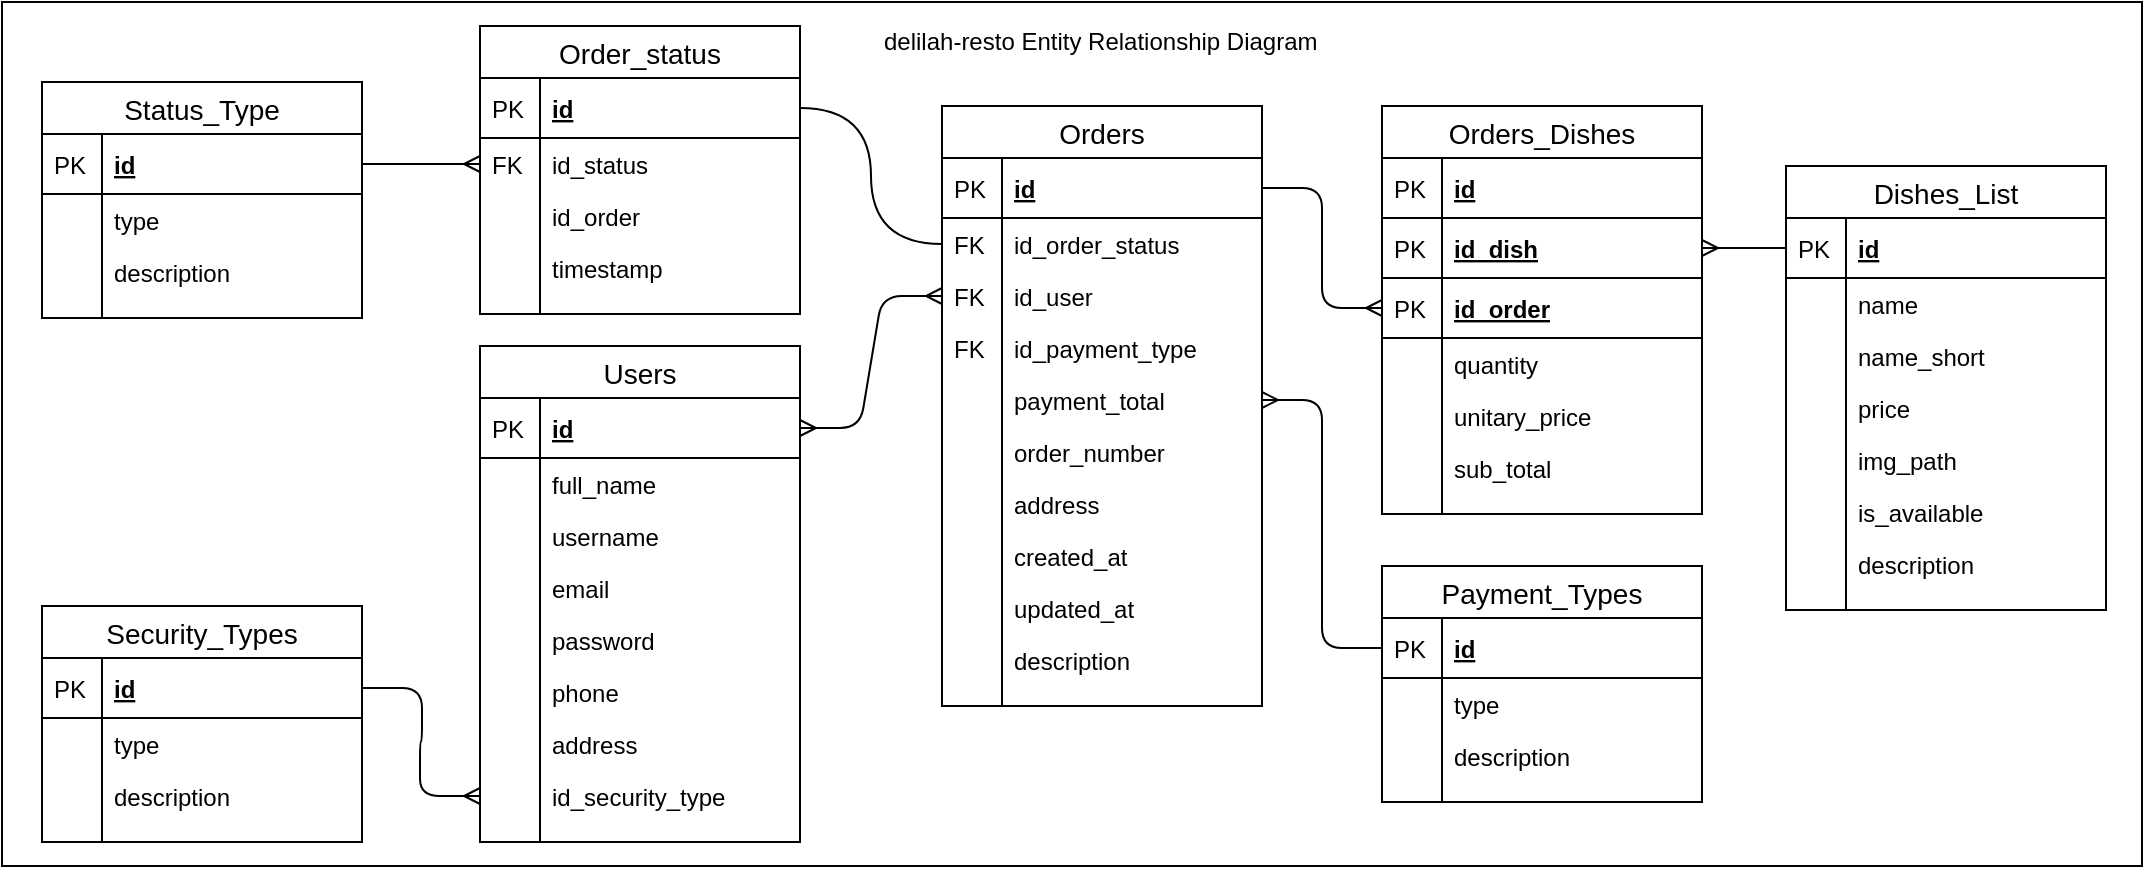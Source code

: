 <mxfile version="13.2.4" type="device"><diagram name="Page-1" id="e56a1550-8fbb-45ad-956c-1786394a9013"><mxGraphModel dx="1278" dy="1390" grid="1" gridSize="10" guides="1" tooltips="1" connect="1" arrows="1" fold="1" page="1" pageScale="1" pageWidth="1100" pageHeight="850" background="#ffffff" math="0" shadow="0"><root><mxCell id="0"/><mxCell id="1" parent="0"/><mxCell id="ameJ8bf6RrsIPNFNoTYk-157" value="" style="rounded=0;whiteSpace=wrap;html=1;" parent="1" vertex="1"><mxGeometry x="30" y="-32" width="1070" height="432" as="geometry"/></mxCell><mxCell id="ameJ8bf6RrsIPNFNoTYk-36" value="Orders" style="swimlane;fontStyle=0;childLayout=stackLayout;horizontal=1;startSize=26;horizontalStack=0;resizeParent=1;resizeParentMax=0;resizeLast=0;collapsible=1;marginBottom=0;align=center;fontSize=14;" parent="1" vertex="1"><mxGeometry x="500" y="20" width="160" height="300" as="geometry"/></mxCell><mxCell id="ameJ8bf6RrsIPNFNoTYk-37" value="id" style="shape=partialRectangle;top=0;left=0;right=0;bottom=1;align=left;verticalAlign=middle;fillColor=none;spacingLeft=34;spacingRight=4;overflow=hidden;rotatable=0;points=[[0,0.5],[1,0.5]];portConstraint=eastwest;dropTarget=0;fontStyle=5;fontSize=12;" parent="ameJ8bf6RrsIPNFNoTYk-36" vertex="1"><mxGeometry y="26" width="160" height="30" as="geometry"/></mxCell><mxCell id="ameJ8bf6RrsIPNFNoTYk-38" value="PK" style="shape=partialRectangle;top=0;left=0;bottom=0;fillColor=none;align=left;verticalAlign=middle;spacingLeft=4;spacingRight=4;overflow=hidden;rotatable=0;points=[];portConstraint=eastwest;part=1;fontSize=12;" parent="ameJ8bf6RrsIPNFNoTYk-37" vertex="1" connectable="0"><mxGeometry width="30" height="30" as="geometry"/></mxCell><mxCell id="LwwkhVzEmKCpredqibj8-4" value="id_order_status" style="shape=partialRectangle;top=0;left=0;right=0;bottom=0;align=left;verticalAlign=top;fillColor=none;spacingLeft=34;spacingRight=4;overflow=hidden;rotatable=0;points=[[0,0.5],[1,0.5]];portConstraint=eastwest;dropTarget=0;fontSize=12;" parent="ameJ8bf6RrsIPNFNoTYk-36" vertex="1"><mxGeometry y="56" width="160" height="26" as="geometry"/></mxCell><mxCell id="LwwkhVzEmKCpredqibj8-5" value="FK" style="shape=partialRectangle;top=0;left=0;bottom=0;fillColor=none;align=left;verticalAlign=top;spacingLeft=4;spacingRight=4;overflow=hidden;rotatable=0;points=[];portConstraint=eastwest;part=1;fontSize=12;" parent="LwwkhVzEmKCpredqibj8-4" vertex="1" connectable="0"><mxGeometry width="30" height="26" as="geometry"/></mxCell><mxCell id="ameJ8bf6RrsIPNFNoTYk-39" value="id_user" style="shape=partialRectangle;top=0;left=0;right=0;bottom=0;align=left;verticalAlign=top;fillColor=none;spacingLeft=34;spacingRight=4;overflow=hidden;rotatable=0;points=[[0,0.5],[1,0.5]];portConstraint=eastwest;dropTarget=0;fontSize=12;" parent="ameJ8bf6RrsIPNFNoTYk-36" vertex="1"><mxGeometry y="82" width="160" height="26" as="geometry"/></mxCell><mxCell id="ameJ8bf6RrsIPNFNoTYk-40" value="FK" style="shape=partialRectangle;top=0;left=0;bottom=0;fillColor=none;align=left;verticalAlign=top;spacingLeft=4;spacingRight=4;overflow=hidden;rotatable=0;points=[];portConstraint=eastwest;part=1;fontSize=12;" parent="ameJ8bf6RrsIPNFNoTYk-39" vertex="1" connectable="0"><mxGeometry width="30" height="26" as="geometry"/></mxCell><mxCell id="ameJ8bf6RrsIPNFNoTYk-50" value="id_payment_type" style="shape=partialRectangle;top=0;left=0;right=0;bottom=0;align=left;verticalAlign=top;fillColor=none;spacingLeft=34;spacingRight=4;overflow=hidden;rotatable=0;points=[[0,0.5],[1,0.5]];portConstraint=eastwest;dropTarget=0;fontSize=12;" parent="ameJ8bf6RrsIPNFNoTYk-36" vertex="1"><mxGeometry y="108" width="160" height="26" as="geometry"/></mxCell><mxCell id="ameJ8bf6RrsIPNFNoTYk-51" value="FK" style="shape=partialRectangle;top=0;left=0;bottom=0;fillColor=none;align=left;verticalAlign=top;spacingLeft=4;spacingRight=4;overflow=hidden;rotatable=0;points=[];portConstraint=eastwest;part=1;fontSize=12;" parent="ameJ8bf6RrsIPNFNoTYk-50" vertex="1" connectable="0"><mxGeometry width="30" height="26" as="geometry"/></mxCell><mxCell id="ameJ8bf6RrsIPNFNoTYk-92" value="payment_total" style="shape=partialRectangle;top=0;left=0;right=0;bottom=0;align=left;verticalAlign=top;fillColor=none;spacingLeft=34;spacingRight=4;overflow=hidden;rotatable=0;points=[[0,0.5],[1,0.5]];portConstraint=eastwest;dropTarget=0;fontSize=12;" parent="ameJ8bf6RrsIPNFNoTYk-36" vertex="1"><mxGeometry y="134" width="160" height="26" as="geometry"/></mxCell><mxCell id="ameJ8bf6RrsIPNFNoTYk-93" value="" style="shape=partialRectangle;top=0;left=0;bottom=0;fillColor=none;align=left;verticalAlign=top;spacingLeft=4;spacingRight=4;overflow=hidden;rotatable=0;points=[];portConstraint=eastwest;part=1;fontSize=12;" parent="ameJ8bf6RrsIPNFNoTYk-92" vertex="1" connectable="0"><mxGeometry width="30" height="26" as="geometry"/></mxCell><mxCell id="ameJ8bf6RrsIPNFNoTYk-96" value="order_number" style="shape=partialRectangle;top=0;left=0;right=0;bottom=0;align=left;verticalAlign=top;fillColor=none;spacingLeft=34;spacingRight=4;overflow=hidden;rotatable=0;points=[[0,0.5],[1,0.5]];portConstraint=eastwest;dropTarget=0;fontSize=12;" parent="ameJ8bf6RrsIPNFNoTYk-36" vertex="1"><mxGeometry y="160" width="160" height="26" as="geometry"/></mxCell><mxCell id="ameJ8bf6RrsIPNFNoTYk-97" value="" style="shape=partialRectangle;top=0;left=0;bottom=0;fillColor=none;align=left;verticalAlign=top;spacingLeft=4;spacingRight=4;overflow=hidden;rotatable=0;points=[];portConstraint=eastwest;part=1;fontSize=12;" parent="ameJ8bf6RrsIPNFNoTYk-96" vertex="1" connectable="0"><mxGeometry width="30" height="26" as="geometry"/></mxCell><mxCell id="ameJ8bf6RrsIPNFNoTYk-98" value="address" style="shape=partialRectangle;top=0;left=0;right=0;bottom=0;align=left;verticalAlign=top;fillColor=none;spacingLeft=34;spacingRight=4;overflow=hidden;rotatable=0;points=[[0,0.5],[1,0.5]];portConstraint=eastwest;dropTarget=0;fontSize=12;" parent="ameJ8bf6RrsIPNFNoTYk-36" vertex="1"><mxGeometry y="186" width="160" height="26" as="geometry"/></mxCell><mxCell id="ameJ8bf6RrsIPNFNoTYk-99" value="" style="shape=partialRectangle;top=0;left=0;bottom=0;fillColor=none;align=left;verticalAlign=top;spacingLeft=4;spacingRight=4;overflow=hidden;rotatable=0;points=[];portConstraint=eastwest;part=1;fontSize=12;" parent="ameJ8bf6RrsIPNFNoTYk-98" vertex="1" connectable="0"><mxGeometry width="30" height="26" as="geometry"/></mxCell><mxCell id="ameJ8bf6RrsIPNFNoTYk-100" value="created_at" style="shape=partialRectangle;top=0;left=0;right=0;bottom=0;align=left;verticalAlign=top;fillColor=none;spacingLeft=34;spacingRight=4;overflow=hidden;rotatable=0;points=[[0,0.5],[1,0.5]];portConstraint=eastwest;dropTarget=0;fontSize=12;" parent="ameJ8bf6RrsIPNFNoTYk-36" vertex="1"><mxGeometry y="212" width="160" height="26" as="geometry"/></mxCell><mxCell id="ameJ8bf6RrsIPNFNoTYk-101" value="" style="shape=partialRectangle;top=0;left=0;bottom=0;fillColor=none;align=left;verticalAlign=top;spacingLeft=4;spacingRight=4;overflow=hidden;rotatable=0;points=[];portConstraint=eastwest;part=1;fontSize=12;" parent="ameJ8bf6RrsIPNFNoTYk-100" vertex="1" connectable="0"><mxGeometry width="30" height="26" as="geometry"/></mxCell><mxCell id="G7r_uUaBC3hLuh5EXzXJ-11" value="updated_at" style="shape=partialRectangle;top=0;left=0;right=0;bottom=0;align=left;verticalAlign=top;fillColor=none;spacingLeft=34;spacingRight=4;overflow=hidden;rotatable=0;points=[[0,0.5],[1,0.5]];portConstraint=eastwest;dropTarget=0;fontSize=12;" vertex="1" parent="ameJ8bf6RrsIPNFNoTYk-36"><mxGeometry y="238" width="160" height="26" as="geometry"/></mxCell><mxCell id="G7r_uUaBC3hLuh5EXzXJ-12" value="" style="shape=partialRectangle;top=0;left=0;bottom=0;fillColor=none;align=left;verticalAlign=top;spacingLeft=4;spacingRight=4;overflow=hidden;rotatable=0;points=[];portConstraint=eastwest;part=1;fontSize=12;" vertex="1" connectable="0" parent="G7r_uUaBC3hLuh5EXzXJ-11"><mxGeometry width="30" height="26" as="geometry"/></mxCell><mxCell id="dziBajmSsHBGltMWX1kv-1" value="description" style="shape=partialRectangle;top=0;left=0;right=0;bottom=0;align=left;verticalAlign=top;fillColor=none;spacingLeft=34;spacingRight=4;overflow=hidden;rotatable=0;points=[[0,0.5],[1,0.5]];portConstraint=eastwest;dropTarget=0;fontSize=12;" parent="ameJ8bf6RrsIPNFNoTYk-36" vertex="1"><mxGeometry y="264" width="160" height="26" as="geometry"/></mxCell><mxCell id="dziBajmSsHBGltMWX1kv-2" value="" style="shape=partialRectangle;top=0;left=0;bottom=0;fillColor=none;align=left;verticalAlign=top;spacingLeft=4;spacingRight=4;overflow=hidden;rotatable=0;points=[];portConstraint=eastwest;part=1;fontSize=12;" parent="dziBajmSsHBGltMWX1kv-1" vertex="1" connectable="0"><mxGeometry width="30" height="26" as="geometry"/></mxCell><mxCell id="ameJ8bf6RrsIPNFNoTYk-45" value="" style="shape=partialRectangle;top=0;left=0;right=0;bottom=0;align=left;verticalAlign=top;fillColor=none;spacingLeft=34;spacingRight=4;overflow=hidden;rotatable=0;points=[[0,0.5],[1,0.5]];portConstraint=eastwest;dropTarget=0;fontSize=12;" parent="ameJ8bf6RrsIPNFNoTYk-36" vertex="1"><mxGeometry y="290" width="160" height="10" as="geometry"/></mxCell><mxCell id="ameJ8bf6RrsIPNFNoTYk-46" value="" style="shape=partialRectangle;top=0;left=0;bottom=0;fillColor=none;align=left;verticalAlign=top;spacingLeft=4;spacingRight=4;overflow=hidden;rotatable=0;points=[];portConstraint=eastwest;part=1;fontSize=12;" parent="ameJ8bf6RrsIPNFNoTYk-45" vertex="1" connectable="0"><mxGeometry width="30" height="10" as="geometry"/></mxCell><mxCell id="ameJ8bf6RrsIPNFNoTYk-114" value="" style="edgeStyle=entityRelationEdgeStyle;fontSize=12;html=1;endArrow=ERmany;startArrow=ERmany;" parent="1" source="ameJ8bf6RrsIPNFNoTYk-103" target="ameJ8bf6RrsIPNFNoTYk-39" edge="1"><mxGeometry width="100" height="100" relative="1" as="geometry"><mxPoint x="420" y="450" as="sourcePoint"/><mxPoint x="520" y="350" as="targetPoint"/></mxGeometry></mxCell><mxCell id="ameJ8bf6RrsIPNFNoTYk-156" value="delilah-resto Entity Relationship Diagram" style="text;strokeColor=none;fillColor=none;spacingLeft=4;spacingRight=4;overflow=hidden;rotatable=0;points=[[0,0.5],[1,0.5]];portConstraint=eastwest;fontSize=12;" parent="1" vertex="1"><mxGeometry x="465" y="-26" width="230" height="26" as="geometry"/></mxCell><mxCell id="ameJ8bf6RrsIPNFNoTYk-52" value="Order_status" style="swimlane;fontStyle=0;childLayout=stackLayout;horizontal=1;startSize=26;horizontalStack=0;resizeParent=1;resizeParentMax=0;resizeLast=0;collapsible=1;marginBottom=0;align=center;fontSize=14;" parent="1" vertex="1"><mxGeometry x="269" y="-20" width="160" height="144" as="geometry"/></mxCell><mxCell id="ameJ8bf6RrsIPNFNoTYk-53" value="id" style="shape=partialRectangle;top=0;left=0;right=0;bottom=1;align=left;verticalAlign=middle;fillColor=none;spacingLeft=34;spacingRight=4;overflow=hidden;rotatable=0;points=[[0,0.5],[1,0.5]];portConstraint=eastwest;dropTarget=0;fontStyle=5;fontSize=12;" parent="ameJ8bf6RrsIPNFNoTYk-52" vertex="1"><mxGeometry y="26" width="160" height="30" as="geometry"/></mxCell><mxCell id="ameJ8bf6RrsIPNFNoTYk-54" value="PK" style="shape=partialRectangle;top=0;left=0;bottom=0;fillColor=none;align=left;verticalAlign=middle;spacingLeft=4;spacingRight=4;overflow=hidden;rotatable=0;points=[];portConstraint=eastwest;part=1;fontSize=12;" parent="ameJ8bf6RrsIPNFNoTYk-53" vertex="1" connectable="0"><mxGeometry width="30" height="30" as="geometry"/></mxCell><mxCell id="ameJ8bf6RrsIPNFNoTYk-55" value="id_status" style="shape=partialRectangle;top=0;left=0;right=0;bottom=0;align=left;verticalAlign=top;fillColor=none;spacingLeft=34;spacingRight=4;overflow=hidden;rotatable=0;points=[[0,0.5],[1,0.5]];portConstraint=eastwest;dropTarget=0;fontSize=12;" parent="ameJ8bf6RrsIPNFNoTYk-52" vertex="1"><mxGeometry y="56" width="160" height="26" as="geometry"/></mxCell><mxCell id="ameJ8bf6RrsIPNFNoTYk-56" value="FK" style="shape=partialRectangle;top=0;left=0;bottom=0;fillColor=none;align=left;verticalAlign=top;spacingLeft=4;spacingRight=4;overflow=hidden;rotatable=0;points=[];portConstraint=eastwest;part=1;fontSize=12;" parent="ameJ8bf6RrsIPNFNoTYk-55" vertex="1" connectable="0"><mxGeometry width="30" height="26" as="geometry"/></mxCell><mxCell id="ameJ8bf6RrsIPNFNoTYk-57" value="id_order" style="shape=partialRectangle;top=0;left=0;right=0;bottom=0;align=left;verticalAlign=top;fillColor=none;spacingLeft=34;spacingRight=4;overflow=hidden;rotatable=0;points=[[0,0.5],[1,0.5]];portConstraint=eastwest;dropTarget=0;fontSize=12;" parent="ameJ8bf6RrsIPNFNoTYk-52" vertex="1"><mxGeometry y="82" width="160" height="26" as="geometry"/></mxCell><mxCell id="ameJ8bf6RrsIPNFNoTYk-58" value="" style="shape=partialRectangle;top=0;left=0;bottom=0;fillColor=none;align=left;verticalAlign=top;spacingLeft=4;spacingRight=4;overflow=hidden;rotatable=0;points=[];portConstraint=eastwest;part=1;fontSize=12;" parent="ameJ8bf6RrsIPNFNoTYk-57" vertex="1" connectable="0"><mxGeometry width="30" height="26" as="geometry"/></mxCell><mxCell id="LwwkhVzEmKCpredqibj8-10" value="timestamp" style="shape=partialRectangle;top=0;left=0;right=0;bottom=0;align=left;verticalAlign=top;fillColor=none;spacingLeft=34;spacingRight=4;overflow=hidden;rotatable=0;points=[[0,0.5],[1,0.5]];portConstraint=eastwest;dropTarget=0;fontSize=12;" parent="ameJ8bf6RrsIPNFNoTYk-52" vertex="1"><mxGeometry y="108" width="160" height="26" as="geometry"/></mxCell><mxCell id="LwwkhVzEmKCpredqibj8-11" value="" style="shape=partialRectangle;top=0;left=0;bottom=0;fillColor=none;align=left;verticalAlign=top;spacingLeft=4;spacingRight=4;overflow=hidden;rotatable=0;points=[];portConstraint=eastwest;part=1;fontSize=12;" parent="LwwkhVzEmKCpredqibj8-10" vertex="1" connectable="0"><mxGeometry width="30" height="26" as="geometry"/></mxCell><mxCell id="ameJ8bf6RrsIPNFNoTYk-61" value="" style="shape=partialRectangle;top=0;left=0;right=0;bottom=0;align=left;verticalAlign=top;fillColor=none;spacingLeft=34;spacingRight=4;overflow=hidden;rotatable=0;points=[[0,0.5],[1,0.5]];portConstraint=eastwest;dropTarget=0;fontSize=12;" parent="ameJ8bf6RrsIPNFNoTYk-52" vertex="1"><mxGeometry y="134" width="160" height="10" as="geometry"/></mxCell><mxCell id="ameJ8bf6RrsIPNFNoTYk-62" value="" style="shape=partialRectangle;top=0;left=0;bottom=0;fillColor=none;align=left;verticalAlign=top;spacingLeft=4;spacingRight=4;overflow=hidden;rotatable=0;points=[];portConstraint=eastwest;part=1;fontSize=12;" parent="ameJ8bf6RrsIPNFNoTYk-61" vertex="1" connectable="0"><mxGeometry width="30" height="10" as="geometry"/></mxCell><mxCell id="ameJ8bf6RrsIPNFNoTYk-102" value="Users" style="swimlane;fontStyle=0;childLayout=stackLayout;horizontal=1;startSize=26;horizontalStack=0;resizeParent=1;resizeParentMax=0;resizeLast=0;collapsible=1;marginBottom=0;align=center;fontSize=14;" parent="1" vertex="1"><mxGeometry x="269" y="140" width="160" height="248" as="geometry"/></mxCell><mxCell id="ameJ8bf6RrsIPNFNoTYk-103" value="id" style="shape=partialRectangle;top=0;left=0;right=0;bottom=1;align=left;verticalAlign=middle;fillColor=none;spacingLeft=34;spacingRight=4;overflow=hidden;rotatable=0;points=[[0,0.5],[1,0.5]];portConstraint=eastwest;dropTarget=0;fontStyle=5;fontSize=12;" parent="ameJ8bf6RrsIPNFNoTYk-102" vertex="1"><mxGeometry y="26" width="160" height="30" as="geometry"/></mxCell><mxCell id="ameJ8bf6RrsIPNFNoTYk-104" value="PK" style="shape=partialRectangle;top=0;left=0;bottom=0;fillColor=none;align=left;verticalAlign=middle;spacingLeft=4;spacingRight=4;overflow=hidden;rotatable=0;points=[];portConstraint=eastwest;part=1;fontSize=12;" parent="ameJ8bf6RrsIPNFNoTYk-103" vertex="1" connectable="0"><mxGeometry width="30" height="30" as="geometry"/></mxCell><mxCell id="ameJ8bf6RrsIPNFNoTYk-105" value="full_name" style="shape=partialRectangle;top=0;left=0;right=0;bottom=0;align=left;verticalAlign=top;fillColor=none;spacingLeft=34;spacingRight=4;overflow=hidden;rotatable=0;points=[[0,0.5],[1,0.5]];portConstraint=eastwest;dropTarget=0;fontSize=12;" parent="ameJ8bf6RrsIPNFNoTYk-102" vertex="1"><mxGeometry y="56" width="160" height="26" as="geometry"/></mxCell><mxCell id="ameJ8bf6RrsIPNFNoTYk-106" value="" style="shape=partialRectangle;top=0;left=0;bottom=0;fillColor=none;align=left;verticalAlign=top;spacingLeft=4;spacingRight=4;overflow=hidden;rotatable=0;points=[];portConstraint=eastwest;part=1;fontSize=12;" parent="ameJ8bf6RrsIPNFNoTYk-105" vertex="1" connectable="0"><mxGeometry width="30" height="26" as="geometry"/></mxCell><mxCell id="ameJ8bf6RrsIPNFNoTYk-135" value="username" style="shape=partialRectangle;top=0;left=0;right=0;bottom=0;align=left;verticalAlign=top;fillColor=none;spacingLeft=34;spacingRight=4;overflow=hidden;rotatable=0;points=[[0,0.5],[1,0.5]];portConstraint=eastwest;dropTarget=0;fontSize=12;" parent="ameJ8bf6RrsIPNFNoTYk-102" vertex="1"><mxGeometry y="82" width="160" height="26" as="geometry"/></mxCell><mxCell id="ameJ8bf6RrsIPNFNoTYk-136" value="" style="shape=partialRectangle;top=0;left=0;bottom=0;fillColor=none;align=left;verticalAlign=top;spacingLeft=4;spacingRight=4;overflow=hidden;rotatable=0;points=[];portConstraint=eastwest;part=1;fontSize=12;" parent="ameJ8bf6RrsIPNFNoTYk-135" vertex="1" connectable="0"><mxGeometry width="30" height="26" as="geometry"/></mxCell><mxCell id="ameJ8bf6RrsIPNFNoTYk-137" value="email" style="shape=partialRectangle;top=0;left=0;right=0;bottom=0;align=left;verticalAlign=top;fillColor=none;spacingLeft=34;spacingRight=4;overflow=hidden;rotatable=0;points=[[0,0.5],[1,0.5]];portConstraint=eastwest;dropTarget=0;fontSize=12;" parent="ameJ8bf6RrsIPNFNoTYk-102" vertex="1"><mxGeometry y="108" width="160" height="26" as="geometry"/></mxCell><mxCell id="ameJ8bf6RrsIPNFNoTYk-138" value="" style="shape=partialRectangle;top=0;left=0;bottom=0;fillColor=none;align=left;verticalAlign=top;spacingLeft=4;spacingRight=4;overflow=hidden;rotatable=0;points=[];portConstraint=eastwest;part=1;fontSize=12;" parent="ameJ8bf6RrsIPNFNoTYk-137" vertex="1" connectable="0"><mxGeometry width="30" height="26" as="geometry"/></mxCell><mxCell id="ameJ8bf6RrsIPNFNoTYk-139" value="password" style="shape=partialRectangle;top=0;left=0;right=0;bottom=0;align=left;verticalAlign=top;fillColor=none;spacingLeft=34;spacingRight=4;overflow=hidden;rotatable=0;points=[[0,0.5],[1,0.5]];portConstraint=eastwest;dropTarget=0;fontSize=12;" parent="ameJ8bf6RrsIPNFNoTYk-102" vertex="1"><mxGeometry y="134" width="160" height="26" as="geometry"/></mxCell><mxCell id="ameJ8bf6RrsIPNFNoTYk-140" value="" style="shape=partialRectangle;top=0;left=0;bottom=0;fillColor=none;align=left;verticalAlign=top;spacingLeft=4;spacingRight=4;overflow=hidden;rotatable=0;points=[];portConstraint=eastwest;part=1;fontSize=12;" parent="ameJ8bf6RrsIPNFNoTYk-139" vertex="1" connectable="0"><mxGeometry width="30" height="26" as="geometry"/></mxCell><mxCell id="ameJ8bf6RrsIPNFNoTYk-107" value="phone" style="shape=partialRectangle;top=0;left=0;right=0;bottom=0;align=left;verticalAlign=top;fillColor=none;spacingLeft=34;spacingRight=4;overflow=hidden;rotatable=0;points=[[0,0.5],[1,0.5]];portConstraint=eastwest;dropTarget=0;fontSize=12;" parent="ameJ8bf6RrsIPNFNoTYk-102" vertex="1"><mxGeometry y="160" width="160" height="26" as="geometry"/></mxCell><mxCell id="ameJ8bf6RrsIPNFNoTYk-108" value="" style="shape=partialRectangle;top=0;left=0;bottom=0;fillColor=none;align=left;verticalAlign=top;spacingLeft=4;spacingRight=4;overflow=hidden;rotatable=0;points=[];portConstraint=eastwest;part=1;fontSize=12;" parent="ameJ8bf6RrsIPNFNoTYk-107" vertex="1" connectable="0"><mxGeometry width="30" height="26" as="geometry"/></mxCell><mxCell id="ameJ8bf6RrsIPNFNoTYk-109" value="address" style="shape=partialRectangle;top=0;left=0;right=0;bottom=0;align=left;verticalAlign=top;fillColor=none;spacingLeft=34;spacingRight=4;overflow=hidden;rotatable=0;points=[[0,0.5],[1,0.5]];portConstraint=eastwest;dropTarget=0;fontSize=12;" parent="ameJ8bf6RrsIPNFNoTYk-102" vertex="1"><mxGeometry y="186" width="160" height="26" as="geometry"/></mxCell><mxCell id="ameJ8bf6RrsIPNFNoTYk-110" value="" style="shape=partialRectangle;top=0;left=0;bottom=0;fillColor=none;align=left;verticalAlign=top;spacingLeft=4;spacingRight=4;overflow=hidden;rotatable=0;points=[];portConstraint=eastwest;part=1;fontSize=12;" parent="ameJ8bf6RrsIPNFNoTYk-109" vertex="1" connectable="0"><mxGeometry width="30" height="26" as="geometry"/></mxCell><mxCell id="dziBajmSsHBGltMWX1kv-3" value="id_security_type" style="shape=partialRectangle;top=0;left=0;right=0;bottom=0;align=left;verticalAlign=top;fillColor=none;spacingLeft=34;spacingRight=4;overflow=hidden;rotatable=0;points=[[0,0.5],[1,0.5]];portConstraint=eastwest;dropTarget=0;fontSize=12;" parent="ameJ8bf6RrsIPNFNoTYk-102" vertex="1"><mxGeometry y="212" width="160" height="26" as="geometry"/></mxCell><mxCell id="dziBajmSsHBGltMWX1kv-4" value="" style="shape=partialRectangle;top=0;left=0;bottom=0;fillColor=none;align=left;verticalAlign=top;spacingLeft=4;spacingRight=4;overflow=hidden;rotatable=0;points=[];portConstraint=eastwest;part=1;fontSize=12;" parent="dziBajmSsHBGltMWX1kv-3" vertex="1" connectable="0"><mxGeometry width="30" height="26" as="geometry"/></mxCell><mxCell id="ameJ8bf6RrsIPNFNoTYk-111" value="" style="shape=partialRectangle;top=0;left=0;right=0;bottom=0;align=left;verticalAlign=top;fillColor=none;spacingLeft=34;spacingRight=4;overflow=hidden;rotatable=0;points=[[0,0.5],[1,0.5]];portConstraint=eastwest;dropTarget=0;fontSize=12;" parent="ameJ8bf6RrsIPNFNoTYk-102" vertex="1"><mxGeometry y="238" width="160" height="10" as="geometry"/></mxCell><mxCell id="ameJ8bf6RrsIPNFNoTYk-112" value="" style="shape=partialRectangle;top=0;left=0;bottom=0;fillColor=none;align=left;verticalAlign=top;spacingLeft=4;spacingRight=4;overflow=hidden;rotatable=0;points=[];portConstraint=eastwest;part=1;fontSize=12;" parent="ameJ8bf6RrsIPNFNoTYk-111" vertex="1" connectable="0"><mxGeometry width="30" height="10" as="geometry"/></mxCell><mxCell id="ameJ8bf6RrsIPNFNoTYk-66" value="Status_Type" style="swimlane;fontStyle=0;childLayout=stackLayout;horizontal=1;startSize=26;horizontalStack=0;resizeParent=1;resizeParentMax=0;resizeLast=0;collapsible=1;marginBottom=0;align=center;fontSize=14;" parent="1" vertex="1"><mxGeometry x="50" y="8" width="160" height="118" as="geometry"/></mxCell><mxCell id="ameJ8bf6RrsIPNFNoTYk-67" value="id" style="shape=partialRectangle;top=0;left=0;right=0;bottom=1;align=left;verticalAlign=middle;fillColor=none;spacingLeft=34;spacingRight=4;overflow=hidden;rotatable=0;points=[[0,0.5],[1,0.5]];portConstraint=eastwest;dropTarget=0;fontStyle=5;fontSize=12;" parent="ameJ8bf6RrsIPNFNoTYk-66" vertex="1"><mxGeometry y="26" width="160" height="30" as="geometry"/></mxCell><mxCell id="ameJ8bf6RrsIPNFNoTYk-68" value="PK" style="shape=partialRectangle;top=0;left=0;bottom=0;fillColor=none;align=left;verticalAlign=middle;spacingLeft=4;spacingRight=4;overflow=hidden;rotatable=0;points=[];portConstraint=eastwest;part=1;fontSize=12;" parent="ameJ8bf6RrsIPNFNoTYk-67" vertex="1" connectable="0"><mxGeometry width="30" height="30" as="geometry"/></mxCell><mxCell id="ameJ8bf6RrsIPNFNoTYk-69" value="type" style="shape=partialRectangle;top=0;left=0;right=0;bottom=0;align=left;verticalAlign=top;fillColor=none;spacingLeft=34;spacingRight=4;overflow=hidden;rotatable=0;points=[[0,0.5],[1,0.5]];portConstraint=eastwest;dropTarget=0;fontSize=12;" parent="ameJ8bf6RrsIPNFNoTYk-66" vertex="1"><mxGeometry y="56" width="160" height="26" as="geometry"/></mxCell><mxCell id="ameJ8bf6RrsIPNFNoTYk-70" value="" style="shape=partialRectangle;top=0;left=0;bottom=0;fillColor=none;align=left;verticalAlign=top;spacingLeft=4;spacingRight=4;overflow=hidden;rotatable=0;points=[];portConstraint=eastwest;part=1;fontSize=12;" parent="ameJ8bf6RrsIPNFNoTYk-69" vertex="1" connectable="0"><mxGeometry width="30" height="26" as="geometry"/></mxCell><mxCell id="G7r_uUaBC3hLuh5EXzXJ-5" value="description" style="shape=partialRectangle;top=0;left=0;right=0;bottom=0;align=left;verticalAlign=top;fillColor=none;spacingLeft=34;spacingRight=4;overflow=hidden;rotatable=0;points=[[0,0.5],[1,0.5]];portConstraint=eastwest;dropTarget=0;fontSize=12;" vertex="1" parent="ameJ8bf6RrsIPNFNoTYk-66"><mxGeometry y="82" width="160" height="26" as="geometry"/></mxCell><mxCell id="G7r_uUaBC3hLuh5EXzXJ-6" value="" style="shape=partialRectangle;top=0;left=0;bottom=0;fillColor=none;align=left;verticalAlign=top;spacingLeft=4;spacingRight=4;overflow=hidden;rotatable=0;points=[];portConstraint=eastwest;part=1;fontSize=12;" vertex="1" connectable="0" parent="G7r_uUaBC3hLuh5EXzXJ-5"><mxGeometry width="30" height="26" as="geometry"/></mxCell><mxCell id="ameJ8bf6RrsIPNFNoTYk-75" value="" style="shape=partialRectangle;top=0;left=0;right=0;bottom=0;align=left;verticalAlign=top;fillColor=none;spacingLeft=34;spacingRight=4;overflow=hidden;rotatable=0;points=[[0,0.5],[1,0.5]];portConstraint=eastwest;dropTarget=0;fontSize=12;" parent="ameJ8bf6RrsIPNFNoTYk-66" vertex="1"><mxGeometry y="108" width="160" height="10" as="geometry"/></mxCell><mxCell id="ameJ8bf6RrsIPNFNoTYk-76" value="" style="shape=partialRectangle;top=0;left=0;bottom=0;fillColor=none;align=left;verticalAlign=top;spacingLeft=4;spacingRight=4;overflow=hidden;rotatable=0;points=[];portConstraint=eastwest;part=1;fontSize=12;" parent="ameJ8bf6RrsIPNFNoTYk-75" vertex="1" connectable="0"><mxGeometry width="30" height="10" as="geometry"/></mxCell><mxCell id="ameJ8bf6RrsIPNFNoTYk-80" value="Payment_Types" style="swimlane;fontStyle=0;childLayout=stackLayout;horizontal=1;startSize=26;horizontalStack=0;resizeParent=1;resizeParentMax=0;resizeLast=0;collapsible=1;marginBottom=0;align=center;fontSize=14;" parent="1" vertex="1"><mxGeometry x="720" y="250" width="160" height="118" as="geometry"/></mxCell><mxCell id="ameJ8bf6RrsIPNFNoTYk-81" value="id" style="shape=partialRectangle;top=0;left=0;right=0;bottom=1;align=left;verticalAlign=middle;fillColor=none;spacingLeft=34;spacingRight=4;overflow=hidden;rotatable=0;points=[[0,0.5],[1,0.5]];portConstraint=eastwest;dropTarget=0;fontStyle=5;fontSize=12;" parent="ameJ8bf6RrsIPNFNoTYk-80" vertex="1"><mxGeometry y="26" width="160" height="30" as="geometry"/></mxCell><mxCell id="ameJ8bf6RrsIPNFNoTYk-82" value="PK" style="shape=partialRectangle;top=0;left=0;bottom=0;fillColor=none;align=left;verticalAlign=middle;spacingLeft=4;spacingRight=4;overflow=hidden;rotatable=0;points=[];portConstraint=eastwest;part=1;fontSize=12;" parent="ameJ8bf6RrsIPNFNoTYk-81" vertex="1" connectable="0"><mxGeometry width="30" height="30" as="geometry"/></mxCell><mxCell id="ameJ8bf6RrsIPNFNoTYk-83" value="type" style="shape=partialRectangle;top=0;left=0;right=0;bottom=0;align=left;verticalAlign=top;fillColor=none;spacingLeft=34;spacingRight=4;overflow=hidden;rotatable=0;points=[[0,0.5],[1,0.5]];portConstraint=eastwest;dropTarget=0;fontSize=12;" parent="ameJ8bf6RrsIPNFNoTYk-80" vertex="1"><mxGeometry y="56" width="160" height="26" as="geometry"/></mxCell><mxCell id="ameJ8bf6RrsIPNFNoTYk-84" value="" style="shape=partialRectangle;top=0;left=0;bottom=0;fillColor=none;align=left;verticalAlign=top;spacingLeft=4;spacingRight=4;overflow=hidden;rotatable=0;points=[];portConstraint=eastwest;part=1;fontSize=12;" parent="ameJ8bf6RrsIPNFNoTYk-83" vertex="1" connectable="0"><mxGeometry width="30" height="26" as="geometry"/></mxCell><mxCell id="G7r_uUaBC3hLuh5EXzXJ-7" value="description" style="shape=partialRectangle;top=0;left=0;right=0;bottom=0;align=left;verticalAlign=top;fillColor=none;spacingLeft=34;spacingRight=4;overflow=hidden;rotatable=0;points=[[0,0.5],[1,0.5]];portConstraint=eastwest;dropTarget=0;fontSize=12;" vertex="1" parent="ameJ8bf6RrsIPNFNoTYk-80"><mxGeometry y="82" width="160" height="26" as="geometry"/></mxCell><mxCell id="G7r_uUaBC3hLuh5EXzXJ-8" value="" style="shape=partialRectangle;top=0;left=0;bottom=0;fillColor=none;align=left;verticalAlign=top;spacingLeft=4;spacingRight=4;overflow=hidden;rotatable=0;points=[];portConstraint=eastwest;part=1;fontSize=12;" vertex="1" connectable="0" parent="G7r_uUaBC3hLuh5EXzXJ-7"><mxGeometry width="30" height="26" as="geometry"/></mxCell><mxCell id="ameJ8bf6RrsIPNFNoTYk-89" value="" style="shape=partialRectangle;top=0;left=0;right=0;bottom=0;align=left;verticalAlign=top;fillColor=none;spacingLeft=34;spacingRight=4;overflow=hidden;rotatable=0;points=[[0,0.5],[1,0.5]];portConstraint=eastwest;dropTarget=0;fontSize=12;" parent="ameJ8bf6RrsIPNFNoTYk-80" vertex="1"><mxGeometry y="108" width="160" height="10" as="geometry"/></mxCell><mxCell id="ameJ8bf6RrsIPNFNoTYk-90" value="" style="shape=partialRectangle;top=0;left=0;bottom=0;fillColor=none;align=left;verticalAlign=top;spacingLeft=4;spacingRight=4;overflow=hidden;rotatable=0;points=[];portConstraint=eastwest;part=1;fontSize=12;" parent="ameJ8bf6RrsIPNFNoTYk-89" vertex="1" connectable="0"><mxGeometry width="30" height="10" as="geometry"/></mxCell><mxCell id="ameJ8bf6RrsIPNFNoTYk-19" value="Orders_Dishes" style="swimlane;fontStyle=0;childLayout=stackLayout;horizontal=1;startSize=26;horizontalStack=0;resizeParent=1;resizeParentMax=0;resizeLast=0;collapsible=1;marginBottom=0;align=center;fontSize=14;" parent="1" vertex="1"><mxGeometry x="720" y="20" width="160" height="204" as="geometry"/></mxCell><mxCell id="G7r_uUaBC3hLuh5EXzXJ-13" value="id" style="shape=partialRectangle;top=0;left=0;right=0;bottom=1;align=left;verticalAlign=middle;fillColor=none;spacingLeft=34;spacingRight=4;overflow=hidden;rotatable=0;points=[[0,0.5],[1,0.5]];portConstraint=eastwest;dropTarget=0;fontStyle=5;fontSize=12;" vertex="1" parent="ameJ8bf6RrsIPNFNoTYk-19"><mxGeometry y="26" width="160" height="30" as="geometry"/></mxCell><mxCell id="G7r_uUaBC3hLuh5EXzXJ-14" value="PK" style="shape=partialRectangle;top=0;left=0;bottom=0;fillColor=none;align=left;verticalAlign=middle;spacingLeft=4;spacingRight=4;overflow=hidden;rotatable=0;points=[];portConstraint=eastwest;part=1;fontSize=12;" vertex="1" connectable="0" parent="G7r_uUaBC3hLuh5EXzXJ-13"><mxGeometry width="30" height="30" as="geometry"/></mxCell><mxCell id="ameJ8bf6RrsIPNFNoTYk-20" value="id_dish" style="shape=partialRectangle;top=0;left=0;right=0;bottom=1;align=left;verticalAlign=middle;fillColor=none;spacingLeft=34;spacingRight=4;overflow=hidden;rotatable=0;points=[[0,0.5],[1,0.5]];portConstraint=eastwest;dropTarget=0;fontStyle=5;fontSize=12;" parent="ameJ8bf6RrsIPNFNoTYk-19" vertex="1"><mxGeometry y="56" width="160" height="30" as="geometry"/></mxCell><mxCell id="ameJ8bf6RrsIPNFNoTYk-21" value="PK" style="shape=partialRectangle;top=0;left=0;bottom=0;fillColor=none;align=left;verticalAlign=middle;spacingLeft=4;spacingRight=4;overflow=hidden;rotatable=0;points=[];portConstraint=eastwest;part=1;fontSize=12;" parent="ameJ8bf6RrsIPNFNoTYk-20" vertex="1" connectable="0"><mxGeometry width="30" height="30" as="geometry"/></mxCell><mxCell id="ameJ8bf6RrsIPNFNoTYk-33" value="id_order" style="shape=partialRectangle;top=0;left=0;right=0;bottom=1;align=left;verticalAlign=middle;fillColor=none;spacingLeft=34;spacingRight=4;overflow=hidden;rotatable=0;points=[[0,0.5],[1,0.5]];portConstraint=eastwest;dropTarget=0;fontStyle=5;fontSize=12;" parent="ameJ8bf6RrsIPNFNoTYk-19" vertex="1"><mxGeometry y="86" width="160" height="30" as="geometry"/></mxCell><mxCell id="ameJ8bf6RrsIPNFNoTYk-34" value="PK" style="shape=partialRectangle;top=0;left=0;bottom=0;fillColor=none;align=left;verticalAlign=middle;spacingLeft=4;spacingRight=4;overflow=hidden;rotatable=0;points=[];portConstraint=eastwest;part=1;fontSize=12;" parent="ameJ8bf6RrsIPNFNoTYk-33" vertex="1" connectable="0"><mxGeometry width="30" height="30" as="geometry"/></mxCell><mxCell id="ameJ8bf6RrsIPNFNoTYk-22" value="quantity" style="shape=partialRectangle;top=0;left=0;right=0;bottom=0;align=left;verticalAlign=top;fillColor=none;spacingLeft=34;spacingRight=4;overflow=hidden;rotatable=0;points=[[0,0.5],[1,0.5]];portConstraint=eastwest;dropTarget=0;fontSize=12;" parent="ameJ8bf6RrsIPNFNoTYk-19" vertex="1"><mxGeometry y="116" width="160" height="26" as="geometry"/></mxCell><mxCell id="ameJ8bf6RrsIPNFNoTYk-23" value="" style="shape=partialRectangle;top=0;left=0;bottom=0;fillColor=none;align=left;verticalAlign=top;spacingLeft=4;spacingRight=4;overflow=hidden;rotatable=0;points=[];portConstraint=eastwest;part=1;fontSize=12;" parent="ameJ8bf6RrsIPNFNoTYk-22" vertex="1" connectable="0"><mxGeometry width="30" height="26" as="geometry"/></mxCell><mxCell id="G7r_uUaBC3hLuh5EXzXJ-15" value="unitary_price" style="shape=partialRectangle;top=0;left=0;right=0;bottom=0;align=left;verticalAlign=top;fillColor=none;spacingLeft=34;spacingRight=4;overflow=hidden;rotatable=0;points=[[0,0.5],[1,0.5]];portConstraint=eastwest;dropTarget=0;fontSize=12;" vertex="1" parent="ameJ8bf6RrsIPNFNoTYk-19"><mxGeometry y="142" width="160" height="26" as="geometry"/></mxCell><mxCell id="G7r_uUaBC3hLuh5EXzXJ-16" value="" style="shape=partialRectangle;top=0;left=0;bottom=0;fillColor=none;align=left;verticalAlign=top;spacingLeft=4;spacingRight=4;overflow=hidden;rotatable=0;points=[];portConstraint=eastwest;part=1;fontSize=12;" vertex="1" connectable="0" parent="G7r_uUaBC3hLuh5EXzXJ-15"><mxGeometry width="30" height="26" as="geometry"/></mxCell><mxCell id="G7r_uUaBC3hLuh5EXzXJ-17" value="sub_total" style="shape=partialRectangle;top=0;left=0;right=0;bottom=0;align=left;verticalAlign=top;fillColor=none;spacingLeft=34;spacingRight=4;overflow=hidden;rotatable=0;points=[[0,0.5],[1,0.5]];portConstraint=eastwest;dropTarget=0;fontSize=12;" vertex="1" parent="ameJ8bf6RrsIPNFNoTYk-19"><mxGeometry y="168" width="160" height="26" as="geometry"/></mxCell><mxCell id="G7r_uUaBC3hLuh5EXzXJ-18" value="" style="shape=partialRectangle;top=0;left=0;bottom=0;fillColor=none;align=left;verticalAlign=top;spacingLeft=4;spacingRight=4;overflow=hidden;rotatable=0;points=[];portConstraint=eastwest;part=1;fontSize=12;" vertex="1" connectable="0" parent="G7r_uUaBC3hLuh5EXzXJ-17"><mxGeometry width="30" height="26" as="geometry"/></mxCell><mxCell id="ameJ8bf6RrsIPNFNoTYk-28" value="" style="shape=partialRectangle;top=0;left=0;right=0;bottom=0;align=left;verticalAlign=top;fillColor=none;spacingLeft=34;spacingRight=4;overflow=hidden;rotatable=0;points=[[0,0.5],[1,0.5]];portConstraint=eastwest;dropTarget=0;fontSize=12;" parent="ameJ8bf6RrsIPNFNoTYk-19" vertex="1"><mxGeometry y="194" width="160" height="10" as="geometry"/></mxCell><mxCell id="ameJ8bf6RrsIPNFNoTYk-29" value="" style="shape=partialRectangle;top=0;left=0;bottom=0;fillColor=none;align=left;verticalAlign=top;spacingLeft=4;spacingRight=4;overflow=hidden;rotatable=0;points=[];portConstraint=eastwest;part=1;fontSize=12;" parent="ameJ8bf6RrsIPNFNoTYk-28" vertex="1" connectable="0"><mxGeometry width="30" height="10" as="geometry"/></mxCell><mxCell id="AxVR27B2X8-oI3Q1E9GE-4" value="" style="edgeStyle=entityRelationEdgeStyle;fontSize=12;html=1;endArrow=ERmany;" parent="1" source="ameJ8bf6RrsIPNFNoTYk-67" target="ameJ8bf6RrsIPNFNoTYk-55" edge="1"><mxGeometry width="100" height="100" relative="1" as="geometry"><mxPoint x="130" y="260" as="sourcePoint"/><mxPoint x="230" y="160" as="targetPoint"/></mxGeometry></mxCell><mxCell id="AxVR27B2X8-oI3Q1E9GE-5" value="" style="edgeStyle=entityRelationEdgeStyle;fontSize=12;html=1;endArrow=ERmany;" parent="1" source="dziBajmSsHBGltMWX1kv-19" target="dziBajmSsHBGltMWX1kv-3" edge="1"><mxGeometry width="100" height="100" relative="1" as="geometry"><mxPoint x="120" y="250" as="sourcePoint"/><mxPoint x="220" y="150" as="targetPoint"/></mxGeometry></mxCell><mxCell id="AxVR27B2X8-oI3Q1E9GE-11" value="" style="endArrow=none;html=1;rounded=0;exitX=1;exitY=0.5;exitDx=0;exitDy=0;edgeStyle=orthogonalEdgeStyle;curved=1;" parent="1" source="ameJ8bf6RrsIPNFNoTYk-53" target="LwwkhVzEmKCpredqibj8-4" edge="1"><mxGeometry relative="1" as="geometry"><mxPoint x="490" y="170" as="sourcePoint"/><mxPoint x="650" y="170" as="targetPoint"/></mxGeometry></mxCell><mxCell id="AxVR27B2X8-oI3Q1E9GE-12" value="" style="edgeStyle=entityRelationEdgeStyle;fontSize=12;html=1;endArrow=ERmany;" parent="1" source="ameJ8bf6RrsIPNFNoTYk-5" target="ameJ8bf6RrsIPNFNoTYk-20" edge="1"><mxGeometry width="100" height="100" relative="1" as="geometry"><mxPoint x="730" y="240" as="sourcePoint"/><mxPoint x="830" y="140" as="targetPoint"/></mxGeometry></mxCell><mxCell id="AxVR27B2X8-oI3Q1E9GE-15" value="" style="edgeStyle=entityRelationEdgeStyle;fontSize=12;html=1;endArrow=ERmany;" parent="1" source="ameJ8bf6RrsIPNFNoTYk-81" target="ameJ8bf6RrsIPNFNoTYk-92" edge="1"><mxGeometry width="100" height="100" relative="1" as="geometry"><mxPoint x="790" y="300" as="sourcePoint"/><mxPoint x="890" y="200" as="targetPoint"/></mxGeometry></mxCell><mxCell id="AxVR27B2X8-oI3Q1E9GE-16" value="" style="edgeStyle=entityRelationEdgeStyle;fontSize=12;html=1;endArrow=ERmany;" parent="1" source="ameJ8bf6RrsIPNFNoTYk-37" target="ameJ8bf6RrsIPNFNoTYk-33" edge="1"><mxGeometry width="100" height="100" relative="1" as="geometry"><mxPoint x="760" y="240" as="sourcePoint"/><mxPoint x="820" y="150" as="targetPoint"/></mxGeometry></mxCell><mxCell id="dziBajmSsHBGltMWX1kv-18" value="Security_Types" style="swimlane;fontStyle=0;childLayout=stackLayout;horizontal=1;startSize=26;horizontalStack=0;resizeParent=1;resizeParentMax=0;resizeLast=0;collapsible=1;marginBottom=0;align=center;fontSize=14;" parent="1" vertex="1"><mxGeometry x="50" y="270" width="160" height="118" as="geometry"/></mxCell><mxCell id="dziBajmSsHBGltMWX1kv-19" value="id" style="shape=partialRectangle;top=0;left=0;right=0;bottom=1;align=left;verticalAlign=middle;fillColor=none;spacingLeft=34;spacingRight=4;overflow=hidden;rotatable=0;points=[[0,0.5],[1,0.5]];portConstraint=eastwest;dropTarget=0;fontStyle=5;fontSize=12;" parent="dziBajmSsHBGltMWX1kv-18" vertex="1"><mxGeometry y="26" width="160" height="30" as="geometry"/></mxCell><mxCell id="dziBajmSsHBGltMWX1kv-20" value="PK" style="shape=partialRectangle;top=0;left=0;bottom=0;fillColor=none;align=left;verticalAlign=middle;spacingLeft=4;spacingRight=4;overflow=hidden;rotatable=0;points=[];portConstraint=eastwest;part=1;fontSize=12;" parent="dziBajmSsHBGltMWX1kv-19" vertex="1" connectable="0"><mxGeometry width="30" height="30" as="geometry"/></mxCell><mxCell id="dziBajmSsHBGltMWX1kv-21" value="type" style="shape=partialRectangle;top=0;left=0;right=0;bottom=0;align=left;verticalAlign=top;fillColor=none;spacingLeft=34;spacingRight=4;overflow=hidden;rotatable=0;points=[[0,0.5],[1,0.5]];portConstraint=eastwest;dropTarget=0;fontSize=12;" parent="dziBajmSsHBGltMWX1kv-18" vertex="1"><mxGeometry y="56" width="160" height="26" as="geometry"/></mxCell><mxCell id="dziBajmSsHBGltMWX1kv-22" value="" style="shape=partialRectangle;top=0;left=0;bottom=0;fillColor=none;align=left;verticalAlign=top;spacingLeft=4;spacingRight=4;overflow=hidden;rotatable=0;points=[];portConstraint=eastwest;part=1;fontSize=12;" parent="dziBajmSsHBGltMWX1kv-21" vertex="1" connectable="0"><mxGeometry width="30" height="26" as="geometry"/></mxCell><mxCell id="G7r_uUaBC3hLuh5EXzXJ-1" value="description" style="shape=partialRectangle;top=0;left=0;right=0;bottom=0;align=left;verticalAlign=top;fillColor=none;spacingLeft=34;spacingRight=4;overflow=hidden;rotatable=0;points=[[0,0.5],[1,0.5]];portConstraint=eastwest;dropTarget=0;fontSize=12;" vertex="1" parent="dziBajmSsHBGltMWX1kv-18"><mxGeometry y="82" width="160" height="26" as="geometry"/></mxCell><mxCell id="G7r_uUaBC3hLuh5EXzXJ-2" value="" style="shape=partialRectangle;top=0;left=0;bottom=0;fillColor=none;align=left;verticalAlign=top;spacingLeft=4;spacingRight=4;overflow=hidden;rotatable=0;points=[];portConstraint=eastwest;part=1;fontSize=12;" vertex="1" connectable="0" parent="G7r_uUaBC3hLuh5EXzXJ-1"><mxGeometry width="30" height="26" as="geometry"/></mxCell><mxCell id="dziBajmSsHBGltMWX1kv-23" value="" style="shape=partialRectangle;top=0;left=0;right=0;bottom=0;align=left;verticalAlign=top;fillColor=none;spacingLeft=34;spacingRight=4;overflow=hidden;rotatable=0;points=[[0,0.5],[1,0.5]];portConstraint=eastwest;dropTarget=0;fontSize=12;" parent="dziBajmSsHBGltMWX1kv-18" vertex="1"><mxGeometry y="108" width="160" height="10" as="geometry"/></mxCell><mxCell id="dziBajmSsHBGltMWX1kv-24" value="" style="shape=partialRectangle;top=0;left=0;bottom=0;fillColor=none;align=left;verticalAlign=top;spacingLeft=4;spacingRight=4;overflow=hidden;rotatable=0;points=[];portConstraint=eastwest;part=1;fontSize=12;" parent="dziBajmSsHBGltMWX1kv-23" vertex="1" connectable="0"><mxGeometry width="30" height="10" as="geometry"/></mxCell><mxCell id="ameJ8bf6RrsIPNFNoTYk-4" value="Dishes_List" style="swimlane;fontStyle=0;childLayout=stackLayout;horizontal=1;startSize=26;horizontalStack=0;resizeParent=1;resizeParentMax=0;resizeLast=0;collapsible=1;marginBottom=0;align=center;fontSize=14;" parent="1" vertex="1"><mxGeometry x="922" y="50" width="160" height="222" as="geometry"><mxRectangle x="470" y="240" width="80" height="26" as="alternateBounds"/></mxGeometry></mxCell><mxCell id="ameJ8bf6RrsIPNFNoTYk-5" value="id" style="shape=partialRectangle;top=0;left=0;right=0;bottom=1;align=left;verticalAlign=middle;fillColor=none;spacingLeft=34;spacingRight=4;overflow=hidden;rotatable=0;points=[[0,0.5],[1,0.5]];portConstraint=eastwest;dropTarget=0;fontStyle=5;fontSize=12;" parent="ameJ8bf6RrsIPNFNoTYk-4" vertex="1"><mxGeometry y="26" width="160" height="30" as="geometry"/></mxCell><mxCell id="ameJ8bf6RrsIPNFNoTYk-6" value="PK" style="shape=partialRectangle;top=0;left=0;bottom=0;fillColor=none;align=left;verticalAlign=middle;spacingLeft=4;spacingRight=4;overflow=hidden;rotatable=0;points=[];portConstraint=eastwest;part=1;fontSize=12;" parent="ameJ8bf6RrsIPNFNoTYk-5" vertex="1" connectable="0"><mxGeometry width="30" height="30" as="geometry"/></mxCell><mxCell id="ameJ8bf6RrsIPNFNoTYk-7" value="name" style="shape=partialRectangle;top=0;left=0;right=0;bottom=0;align=left;verticalAlign=top;fillColor=none;spacingLeft=34;spacingRight=4;overflow=hidden;rotatable=0;points=[[0,0.5],[1,0.5]];portConstraint=eastwest;dropTarget=0;fontSize=12;" parent="ameJ8bf6RrsIPNFNoTYk-4" vertex="1"><mxGeometry y="56" width="160" height="26" as="geometry"/></mxCell><mxCell id="ameJ8bf6RrsIPNFNoTYk-8" value="" style="shape=partialRectangle;top=0;left=0;bottom=0;fillColor=none;align=left;verticalAlign=top;spacingLeft=4;spacingRight=4;overflow=hidden;rotatable=0;points=[];portConstraint=eastwest;part=1;fontSize=12;" parent="ameJ8bf6RrsIPNFNoTYk-7" vertex="1" connectable="0"><mxGeometry width="30" height="26" as="geometry"/></mxCell><mxCell id="ameJ8bf6RrsIPNFNoTYk-9" value="name_short" style="shape=partialRectangle;top=0;left=0;right=0;bottom=0;align=left;verticalAlign=top;fillColor=none;spacingLeft=34;spacingRight=4;overflow=hidden;rotatable=0;points=[[0,0.5],[1,0.5]];portConstraint=eastwest;dropTarget=0;fontSize=12;" parent="ameJ8bf6RrsIPNFNoTYk-4" vertex="1"><mxGeometry y="82" width="160" height="26" as="geometry"/></mxCell><mxCell id="ameJ8bf6RrsIPNFNoTYk-10" value="" style="shape=partialRectangle;top=0;left=0;bottom=0;fillColor=none;align=left;verticalAlign=top;spacingLeft=4;spacingRight=4;overflow=hidden;rotatable=0;points=[];portConstraint=eastwest;part=1;fontSize=12;" parent="ameJ8bf6RrsIPNFNoTYk-9" vertex="1" connectable="0"><mxGeometry width="30" height="26" as="geometry"/></mxCell><mxCell id="ameJ8bf6RrsIPNFNoTYk-11" value="price" style="shape=partialRectangle;top=0;left=0;right=0;bottom=0;align=left;verticalAlign=top;fillColor=none;spacingLeft=34;spacingRight=4;overflow=hidden;rotatable=0;points=[[0,0.5],[1,0.5]];portConstraint=eastwest;dropTarget=0;fontSize=12;" parent="ameJ8bf6RrsIPNFNoTYk-4" vertex="1"><mxGeometry y="108" width="160" height="26" as="geometry"/></mxCell><mxCell id="ameJ8bf6RrsIPNFNoTYk-12" value="" style="shape=partialRectangle;top=0;left=0;bottom=0;fillColor=none;align=left;verticalAlign=top;spacingLeft=4;spacingRight=4;overflow=hidden;rotatable=0;points=[];portConstraint=eastwest;part=1;fontSize=12;" parent="ameJ8bf6RrsIPNFNoTYk-11" vertex="1" connectable="0"><mxGeometry width="30" height="26" as="geometry"/></mxCell><mxCell id="ameJ8bf6RrsIPNFNoTYk-15" value="img_path" style="shape=partialRectangle;top=0;left=0;right=0;bottom=0;align=left;verticalAlign=top;fillColor=none;spacingLeft=34;spacingRight=4;overflow=hidden;rotatable=0;points=[[0,0.5],[1,0.5]];portConstraint=eastwest;dropTarget=0;fontSize=12;" parent="ameJ8bf6RrsIPNFNoTYk-4" vertex="1"><mxGeometry y="134" width="160" height="26" as="geometry"/></mxCell><mxCell id="ameJ8bf6RrsIPNFNoTYk-16" value="" style="shape=partialRectangle;top=0;left=0;bottom=0;fillColor=none;align=left;verticalAlign=top;spacingLeft=4;spacingRight=4;overflow=hidden;rotatable=0;points=[];portConstraint=eastwest;part=1;fontSize=12;" parent="ameJ8bf6RrsIPNFNoTYk-15" vertex="1" connectable="0"><mxGeometry width="30" height="26" as="geometry"/></mxCell><mxCell id="LwwkhVzEmKCpredqibj8-14" value="is_available" style="shape=partialRectangle;top=0;left=0;right=0;bottom=0;align=left;verticalAlign=top;fillColor=none;spacingLeft=34;spacingRight=4;overflow=hidden;rotatable=0;points=[[0,0.5],[1,0.5]];portConstraint=eastwest;dropTarget=0;fontSize=12;" parent="ameJ8bf6RrsIPNFNoTYk-4" vertex="1"><mxGeometry y="160" width="160" height="26" as="geometry"/></mxCell><mxCell id="LwwkhVzEmKCpredqibj8-15" value="" style="shape=partialRectangle;top=0;left=0;bottom=0;fillColor=none;align=left;verticalAlign=top;spacingLeft=4;spacingRight=4;overflow=hidden;rotatable=0;points=[];portConstraint=eastwest;part=1;fontSize=12;" parent="LwwkhVzEmKCpredqibj8-14" vertex="1" connectable="0"><mxGeometry width="30" height="26" as="geometry"/></mxCell><mxCell id="G7r_uUaBC3hLuh5EXzXJ-9" value="description" style="shape=partialRectangle;top=0;left=0;right=0;bottom=0;align=left;verticalAlign=top;fillColor=none;spacingLeft=34;spacingRight=4;overflow=hidden;rotatable=0;points=[[0,0.5],[1,0.5]];portConstraint=eastwest;dropTarget=0;fontSize=12;" vertex="1" parent="ameJ8bf6RrsIPNFNoTYk-4"><mxGeometry y="186" width="160" height="26" as="geometry"/></mxCell><mxCell id="G7r_uUaBC3hLuh5EXzXJ-10" value="" style="shape=partialRectangle;top=0;left=0;bottom=0;fillColor=none;align=left;verticalAlign=top;spacingLeft=4;spacingRight=4;overflow=hidden;rotatable=0;points=[];portConstraint=eastwest;part=1;fontSize=12;" vertex="1" connectable="0" parent="G7r_uUaBC3hLuh5EXzXJ-9"><mxGeometry width="30" height="26" as="geometry"/></mxCell><mxCell id="ameJ8bf6RrsIPNFNoTYk-13" value="" style="shape=partialRectangle;top=0;left=0;right=0;bottom=0;align=left;verticalAlign=top;fillColor=none;spacingLeft=34;spacingRight=4;overflow=hidden;rotatable=0;points=[[0,0.5],[1,0.5]];portConstraint=eastwest;dropTarget=0;fontSize=12;" parent="ameJ8bf6RrsIPNFNoTYk-4" vertex="1"><mxGeometry y="212" width="160" height="10" as="geometry"/></mxCell><mxCell id="ameJ8bf6RrsIPNFNoTYk-14" value="" style="shape=partialRectangle;top=0;left=0;bottom=0;fillColor=none;align=left;verticalAlign=top;spacingLeft=4;spacingRight=4;overflow=hidden;rotatable=0;points=[];portConstraint=eastwest;part=1;fontSize=12;" parent="ameJ8bf6RrsIPNFNoTYk-13" vertex="1" connectable="0"><mxGeometry width="30" height="10" as="geometry"/></mxCell></root></mxGraphModel></diagram></mxfile>
